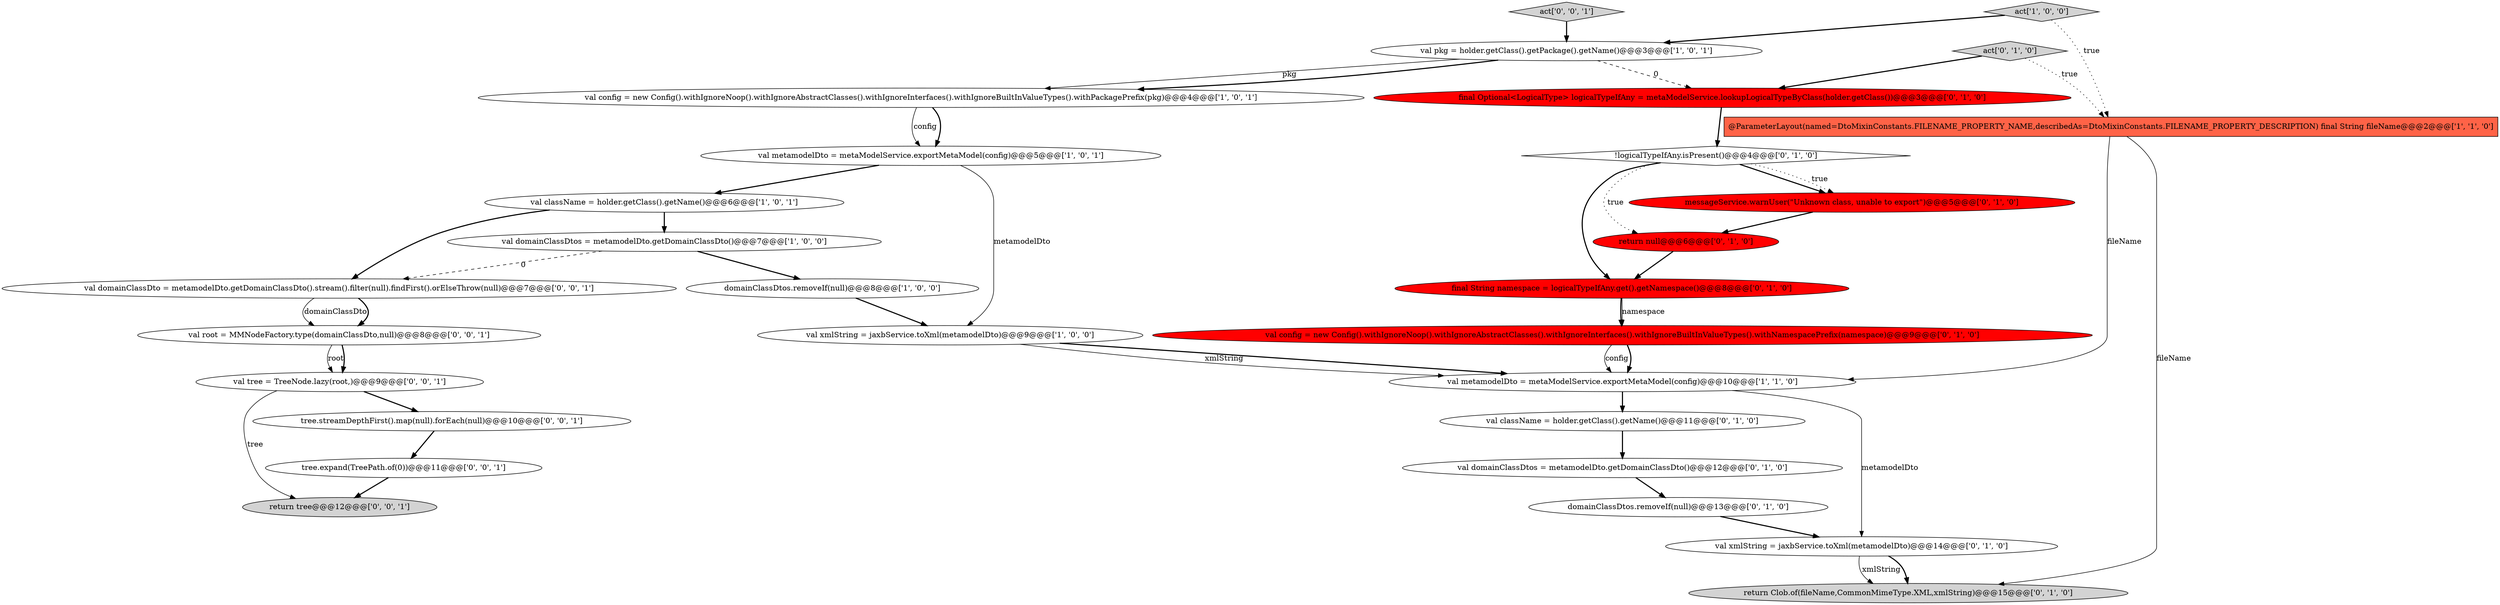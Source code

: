 digraph {
1 [style = filled, label = "val className = holder.getClass().getName()@@@6@@@['1', '0', '1']", fillcolor = white, shape = ellipse image = "AAA0AAABBB1BBB"];
16 [style = filled, label = "messageService.warnUser(\"Unknown class, unable to export\")@@@5@@@['0', '1', '0']", fillcolor = red, shape = ellipse image = "AAA1AAABBB2BBB"];
0 [style = filled, label = "act['1', '0', '0']", fillcolor = lightgray, shape = diamond image = "AAA0AAABBB1BBB"];
4 [style = filled, label = "val metamodelDto = metaModelService.exportMetaModel(config)@@@10@@@['1', '1', '0']", fillcolor = white, shape = ellipse image = "AAA0AAABBB1BBB"];
7 [style = filled, label = "val pkg = holder.getClass().getPackage().getName()@@@3@@@['1', '0', '1']", fillcolor = white, shape = ellipse image = "AAA0AAABBB1BBB"];
17 [style = filled, label = "val domainClassDtos = metamodelDto.getDomainClassDto()@@@12@@@['0', '1', '0']", fillcolor = white, shape = ellipse image = "AAA0AAABBB2BBB"];
25 [style = filled, label = "tree.expand(TreePath.of(0))@@@11@@@['0', '0', '1']", fillcolor = white, shape = ellipse image = "AAA0AAABBB3BBB"];
21 [style = filled, label = "val className = holder.getClass().getName()@@@11@@@['0', '1', '0']", fillcolor = white, shape = ellipse image = "AAA0AAABBB2BBB"];
11 [style = filled, label = "domainClassDtos.removeIf(null)@@@13@@@['0', '1', '0']", fillcolor = white, shape = ellipse image = "AAA0AAABBB2BBB"];
3 [style = filled, label = "val xmlString = jaxbService.toXml(metamodelDto)@@@9@@@['1', '0', '0']", fillcolor = white, shape = ellipse image = "AAA0AAABBB1BBB"];
26 [style = filled, label = "val root = MMNodeFactory.type(domainClassDto,null)@@@8@@@['0', '0', '1']", fillcolor = white, shape = ellipse image = "AAA0AAABBB3BBB"];
8 [style = filled, label = "val metamodelDto = metaModelService.exportMetaModel(config)@@@5@@@['1', '0', '1']", fillcolor = white, shape = ellipse image = "AAA0AAABBB1BBB"];
23 [style = filled, label = "val tree = TreeNode.lazy(root,)@@@9@@@['0', '0', '1']", fillcolor = white, shape = ellipse image = "AAA0AAABBB3BBB"];
15 [style = filled, label = "return Clob.of(fileName,CommonMimeType.XML,xmlString)@@@15@@@['0', '1', '0']", fillcolor = lightgray, shape = ellipse image = "AAA0AAABBB2BBB"];
12 [style = filled, label = "return null@@@6@@@['0', '1', '0']", fillcolor = red, shape = ellipse image = "AAA1AAABBB2BBB"];
14 [style = filled, label = "act['0', '1', '0']", fillcolor = lightgray, shape = diamond image = "AAA0AAABBB2BBB"];
24 [style = filled, label = "tree.streamDepthFirst().map(null).forEach(null)@@@10@@@['0', '0', '1']", fillcolor = white, shape = ellipse image = "AAA0AAABBB3BBB"];
18 [style = filled, label = "final Optional<LogicalType> logicalTypeIfAny = metaModelService.lookupLogicalTypeByClass(holder.getClass())@@@3@@@['0', '1', '0']", fillcolor = red, shape = ellipse image = "AAA1AAABBB2BBB"];
6 [style = filled, label = "@ParameterLayout(named=DtoMixinConstants.FILENAME_PROPERTY_NAME,describedAs=DtoMixinConstants.FILENAME_PROPERTY_DESCRIPTION) final String fileName@@@2@@@['1', '1', '0']", fillcolor = tomato, shape = box image = "AAA0AAABBB1BBB"];
9 [style = filled, label = "domainClassDtos.removeIf(null)@@@8@@@['1', '0', '0']", fillcolor = white, shape = ellipse image = "AAA0AAABBB1BBB"];
28 [style = filled, label = "act['0', '0', '1']", fillcolor = lightgray, shape = diamond image = "AAA0AAABBB3BBB"];
10 [style = filled, label = "final String namespace = logicalTypeIfAny.get().getNamespace()@@@8@@@['0', '1', '0']", fillcolor = red, shape = ellipse image = "AAA1AAABBB2BBB"];
20 [style = filled, label = "val config = new Config().withIgnoreNoop().withIgnoreAbstractClasses().withIgnoreInterfaces().withIgnoreBuiltInValueTypes().withNamespacePrefix(namespace)@@@9@@@['0', '1', '0']", fillcolor = red, shape = ellipse image = "AAA1AAABBB2BBB"];
5 [style = filled, label = "val config = new Config().withIgnoreNoop().withIgnoreAbstractClasses().withIgnoreInterfaces().withIgnoreBuiltInValueTypes().withPackagePrefix(pkg)@@@4@@@['1', '0', '1']", fillcolor = white, shape = ellipse image = "AAA0AAABBB1BBB"];
2 [style = filled, label = "val domainClassDtos = metamodelDto.getDomainClassDto()@@@7@@@['1', '0', '0']", fillcolor = white, shape = ellipse image = "AAA0AAABBB1BBB"];
22 [style = filled, label = "return tree@@@12@@@['0', '0', '1']", fillcolor = lightgray, shape = ellipse image = "AAA0AAABBB3BBB"];
13 [style = filled, label = "val xmlString = jaxbService.toXml(metamodelDto)@@@14@@@['0', '1', '0']", fillcolor = white, shape = ellipse image = "AAA0AAABBB2BBB"];
27 [style = filled, label = "val domainClassDto = metamodelDto.getDomainClassDto().stream().filter(null).findFirst().orElseThrow(null)@@@7@@@['0', '0', '1']", fillcolor = white, shape = ellipse image = "AAA0AAABBB3BBB"];
19 [style = filled, label = "!logicalTypeIfAny.isPresent()@@@4@@@['0', '1', '0']", fillcolor = white, shape = diamond image = "AAA0AAABBB2BBB"];
13->15 [style = solid, label="xmlString"];
27->26 [style = solid, label="domainClassDto"];
5->8 [style = bold, label=""];
10->20 [style = bold, label=""];
6->4 [style = solid, label="fileName"];
7->18 [style = dashed, label="0"];
23->22 [style = solid, label="tree"];
6->15 [style = solid, label="fileName"];
25->22 [style = bold, label=""];
4->13 [style = solid, label="metamodelDto"];
26->23 [style = solid, label="root"];
1->27 [style = bold, label=""];
18->19 [style = bold, label=""];
4->21 [style = bold, label=""];
28->7 [style = bold, label=""];
19->12 [style = dotted, label="true"];
2->27 [style = dashed, label="0"];
19->10 [style = bold, label=""];
2->9 [style = bold, label=""];
0->6 [style = dotted, label="true"];
3->4 [style = bold, label=""];
20->4 [style = bold, label=""];
19->16 [style = bold, label=""];
0->7 [style = bold, label=""];
8->1 [style = bold, label=""];
7->5 [style = bold, label=""];
12->10 [style = bold, label=""];
23->24 [style = bold, label=""];
27->26 [style = bold, label=""];
5->8 [style = solid, label="config"];
24->25 [style = bold, label=""];
10->20 [style = solid, label="namespace"];
11->13 [style = bold, label=""];
26->23 [style = bold, label=""];
19->16 [style = dotted, label="true"];
20->4 [style = solid, label="config"];
9->3 [style = bold, label=""];
8->3 [style = solid, label="metamodelDto"];
14->18 [style = bold, label=""];
1->2 [style = bold, label=""];
13->15 [style = bold, label=""];
3->4 [style = solid, label="xmlString"];
7->5 [style = solid, label="pkg"];
16->12 [style = bold, label=""];
21->17 [style = bold, label=""];
17->11 [style = bold, label=""];
14->6 [style = dotted, label="true"];
}
